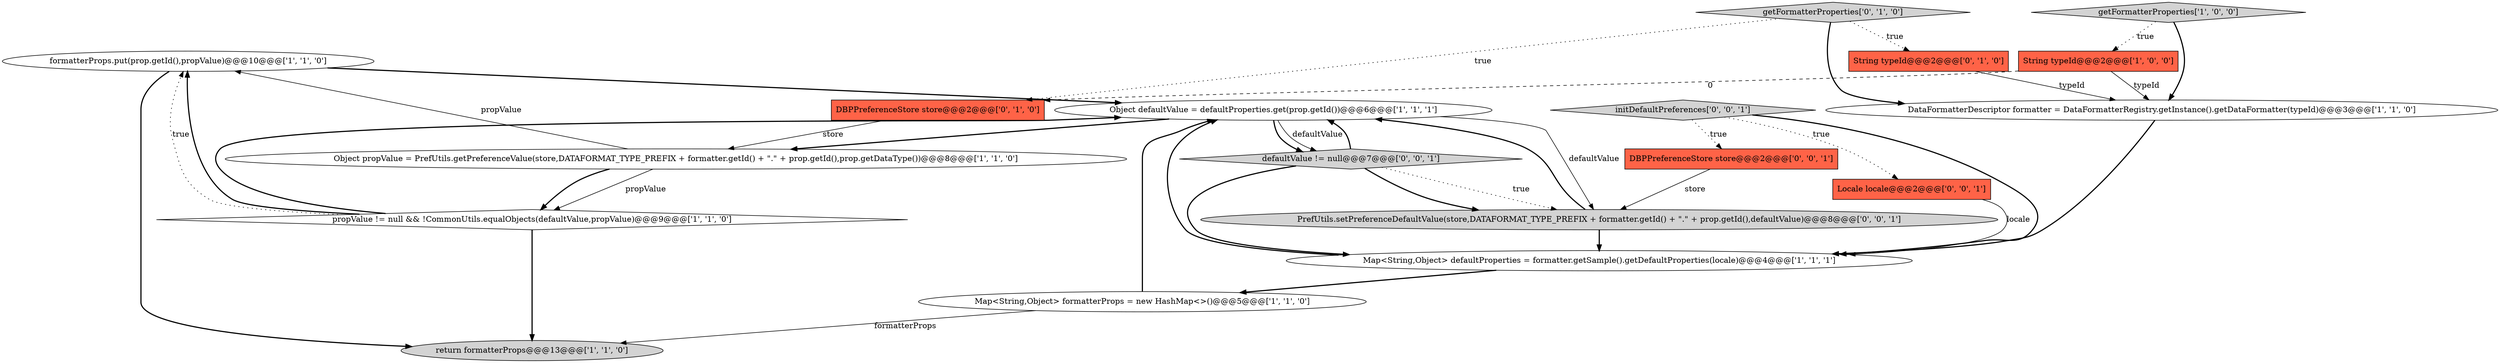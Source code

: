 digraph {
0 [style = filled, label = "formatterProps.put(prop.getId(),propValue)@@@10@@@['1', '1', '0']", fillcolor = white, shape = ellipse image = "AAA0AAABBB1BBB"];
13 [style = filled, label = "DBPPreferenceStore store@@@2@@@['0', '0', '1']", fillcolor = tomato, shape = box image = "AAA0AAABBB3BBB"];
4 [style = filled, label = "Object defaultValue = defaultProperties.get(prop.getId())@@@6@@@['1', '1', '1']", fillcolor = white, shape = ellipse image = "AAA0AAABBB1BBB"];
9 [style = filled, label = "getFormatterProperties['1', '0', '0']", fillcolor = lightgray, shape = diamond image = "AAA0AAABBB1BBB"];
14 [style = filled, label = "Locale locale@@@2@@@['0', '0', '1']", fillcolor = tomato, shape = box image = "AAA0AAABBB3BBB"];
8 [style = filled, label = "propValue != null && !CommonUtils.equalObjects(defaultValue,propValue)@@@9@@@['1', '1', '0']", fillcolor = white, shape = diamond image = "AAA0AAABBB1BBB"];
15 [style = filled, label = "PrefUtils.setPreferenceDefaultValue(store,DATAFORMAT_TYPE_PREFIX + formatter.getId() + \".\" + prop.getId(),defaultValue)@@@8@@@['0', '0', '1']", fillcolor = lightgray, shape = ellipse image = "AAA0AAABBB3BBB"];
1 [style = filled, label = "Map<String,Object> formatterProps = new HashMap<>()@@@5@@@['1', '1', '0']", fillcolor = white, shape = ellipse image = "AAA0AAABBB1BBB"];
16 [style = filled, label = "initDefaultPreferences['0', '0', '1']", fillcolor = lightgray, shape = diamond image = "AAA0AAABBB3BBB"];
7 [style = filled, label = "Map<String,Object> defaultProperties = formatter.getSample().getDefaultProperties(locale)@@@4@@@['1', '1', '1']", fillcolor = white, shape = ellipse image = "AAA0AAABBB1BBB"];
3 [style = filled, label = "String typeId@@@2@@@['1', '0', '0']", fillcolor = tomato, shape = box image = "AAA1AAABBB1BBB"];
17 [style = filled, label = "defaultValue != null@@@7@@@['0', '0', '1']", fillcolor = lightgray, shape = diamond image = "AAA0AAABBB3BBB"];
5 [style = filled, label = "DataFormatterDescriptor formatter = DataFormatterRegistry.getInstance().getDataFormatter(typeId)@@@3@@@['1', '1', '0']", fillcolor = white, shape = ellipse image = "AAA0AAABBB1BBB"];
10 [style = filled, label = "String typeId@@@2@@@['0', '1', '0']", fillcolor = tomato, shape = box image = "AAA0AAABBB2BBB"];
11 [style = filled, label = "DBPPreferenceStore store@@@2@@@['0', '1', '0']", fillcolor = tomato, shape = box image = "AAA1AAABBB2BBB"];
6 [style = filled, label = "return formatterProps@@@13@@@['1', '1', '0']", fillcolor = lightgray, shape = ellipse image = "AAA0AAABBB1BBB"];
2 [style = filled, label = "Object propValue = PrefUtils.getPreferenceValue(store,DATAFORMAT_TYPE_PREFIX + formatter.getId() + \".\" + prop.getId(),prop.getDataType())@@@8@@@['1', '1', '0']", fillcolor = white, shape = ellipse image = "AAA0AAABBB1BBB"];
12 [style = filled, label = "getFormatterProperties['0', '1', '0']", fillcolor = lightgray, shape = diamond image = "AAA0AAABBB2BBB"];
2->8 [style = solid, label="propValue"];
1->4 [style = bold, label=""];
7->1 [style = bold, label=""];
12->5 [style = bold, label=""];
4->17 [style = bold, label=""];
15->7 [style = bold, label=""];
16->13 [style = dotted, label="true"];
0->6 [style = bold, label=""];
11->2 [style = solid, label="store"];
16->7 [style = bold, label=""];
13->15 [style = solid, label="store"];
3->5 [style = solid, label="typeId"];
8->6 [style = bold, label=""];
4->2 [style = bold, label=""];
7->4 [style = bold, label=""];
4->17 [style = solid, label="defaultValue"];
2->0 [style = solid, label="propValue"];
12->11 [style = dotted, label="true"];
8->0 [style = bold, label=""];
17->7 [style = bold, label=""];
10->5 [style = solid, label="typeId"];
4->15 [style = solid, label="defaultValue"];
17->15 [style = dotted, label="true"];
12->10 [style = dotted, label="true"];
0->4 [style = bold, label=""];
16->14 [style = dotted, label="true"];
15->4 [style = bold, label=""];
17->15 [style = bold, label=""];
1->6 [style = solid, label="formatterProps"];
9->5 [style = bold, label=""];
5->7 [style = bold, label=""];
8->0 [style = dotted, label="true"];
8->4 [style = bold, label=""];
14->7 [style = solid, label="locale"];
9->3 [style = dotted, label="true"];
17->4 [style = bold, label=""];
3->11 [style = dashed, label="0"];
2->8 [style = bold, label=""];
}
